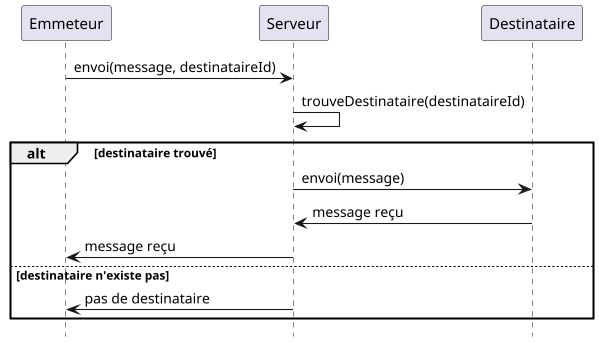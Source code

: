 @startuml Retour
scale 600*600
hide footbox

Emmeteur -> Serveur: envoi(message, destinataireId)
Serveur -> Serveur: trouveDestinataire(destinataireId)
alt destinataire trouvé
Serveur -> Destinataire: envoi(message)
Destinataire -> Serveur: message reçu
Serveur -> Emmeteur: message reçu
else destinataire n'existe pas
Serveur -> Emmeteur: pas de destinataire
end
@enduml